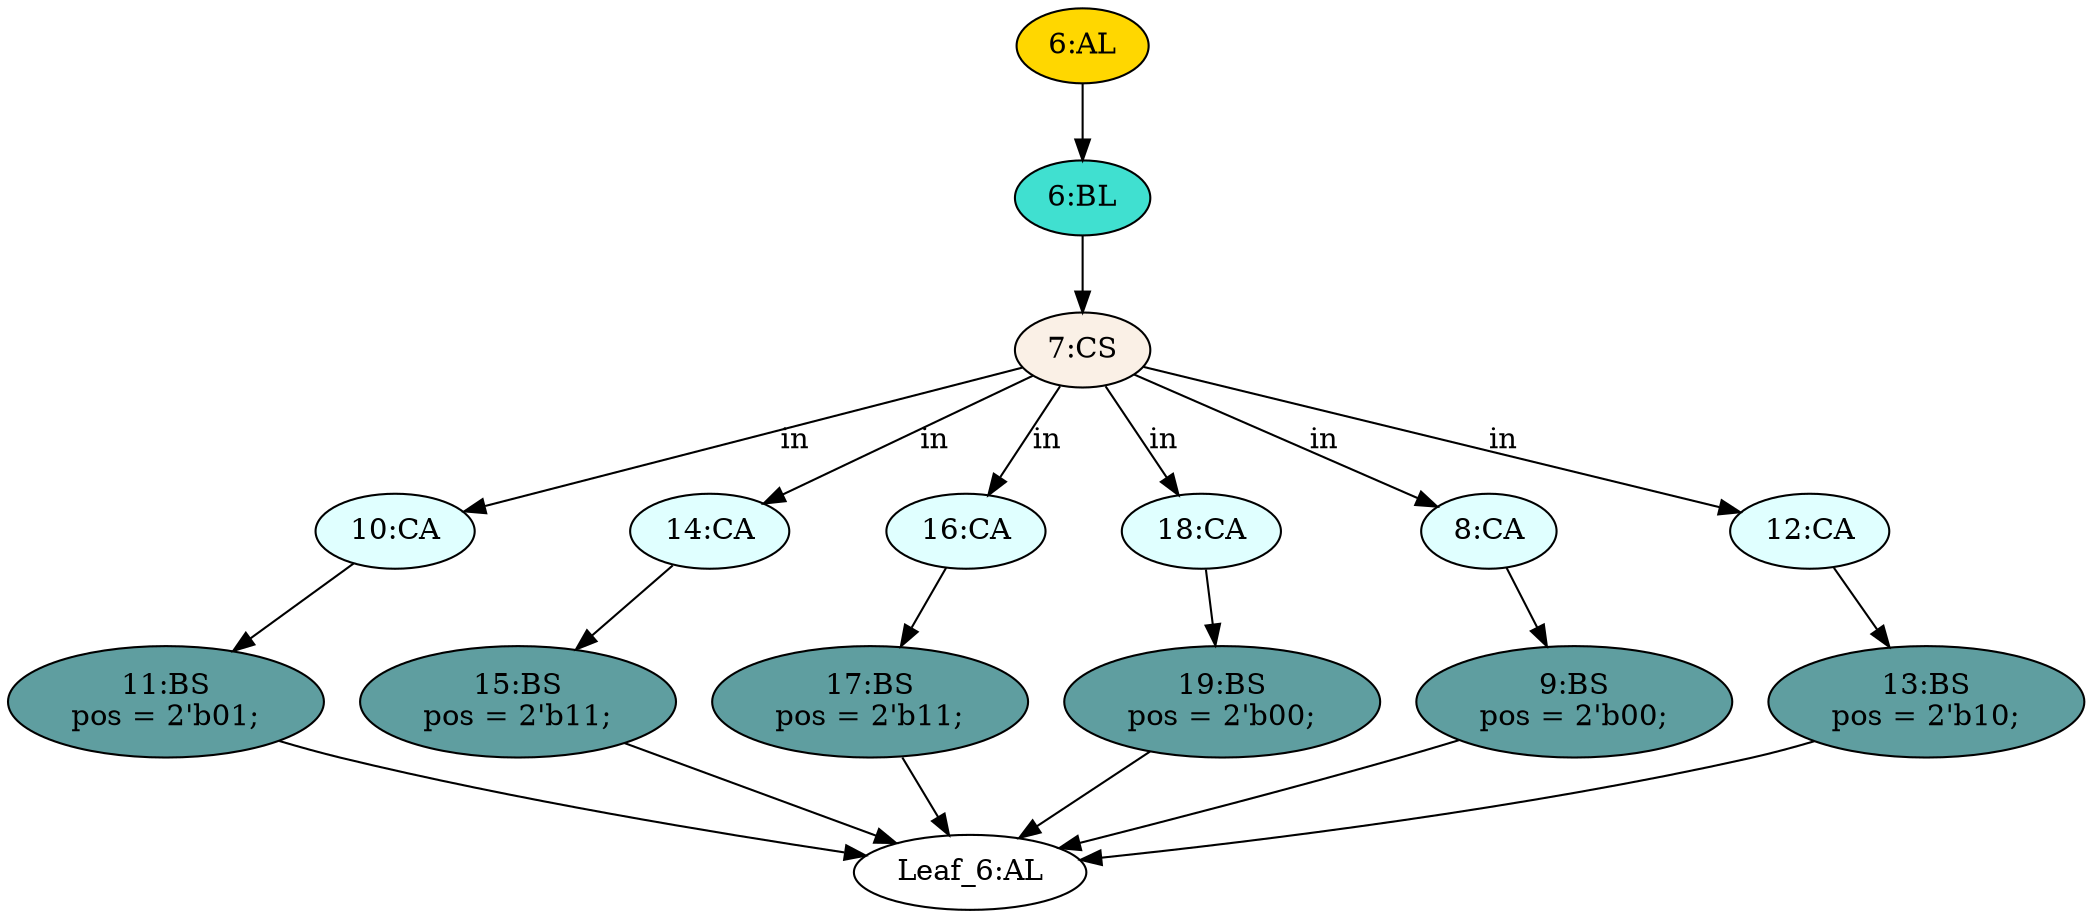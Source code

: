 strict digraph "" {
	node [label="\N"];
	"9:BS"	[ast="<pyverilog.vparser.ast.BlockingSubstitution object at 0x7f3a1a166450>",
		fillcolor=cadetblue,
		label="9:BS
pos = 2'b00;",
		statements="[<pyverilog.vparser.ast.BlockingSubstitution object at 0x7f3a1a166450>]",
		style=filled,
		typ=BlockingSubstitution];
	"Leaf_6:AL"	[def_var="['pos']",
		label="Leaf_6:AL"];
	"9:BS" -> "Leaf_6:AL"	[cond="[]",
		lineno=None];
	"6:BL"	[ast="<pyverilog.vparser.ast.Block object at 0x7f3a19cad350>",
		fillcolor=turquoise,
		label="6:BL",
		statements="[]",
		style=filled,
		typ=Block];
	"7:CS"	[ast="<pyverilog.vparser.ast.CaseStatement object at 0x7f3a1a166b10>",
		fillcolor=linen,
		label="7:CS",
		statements="[]",
		style=filled,
		typ=CaseStatement];
	"6:BL" -> "7:CS"	[cond="[]",
		lineno=None];
	"13:BS"	[ast="<pyverilog.vparser.ast.BlockingSubstitution object at 0x7f3a1a166cd0>",
		fillcolor=cadetblue,
		label="13:BS
pos = 2'b10;",
		statements="[<pyverilog.vparser.ast.BlockingSubstitution object at 0x7f3a1a166cd0>]",
		style=filled,
		typ=BlockingSubstitution];
	"13:BS" -> "Leaf_6:AL"	[cond="[]",
		lineno=None];
	"10:CA"	[ast="<pyverilog.vparser.ast.Case object at 0x7f3a1a166950>",
		fillcolor=lightcyan,
		label="10:CA",
		statements="[]",
		style=filled,
		typ=Case];
	"11:BS"	[ast="<pyverilog.vparser.ast.BlockingSubstitution object at 0x7f3a1a1669d0>",
		fillcolor=cadetblue,
		label="11:BS
pos = 2'b01;",
		statements="[<pyverilog.vparser.ast.BlockingSubstitution object at 0x7f3a1a1669d0>]",
		style=filled,
		typ=BlockingSubstitution];
	"10:CA" -> "11:BS"	[cond="[]",
		lineno=None];
	"7:CS" -> "10:CA"	[cond="['in']",
		label=in,
		lineno=7];
	"14:CA"	[ast="<pyverilog.vparser.ast.Case object at 0x7f3a1a166e50>",
		fillcolor=lightcyan,
		label="14:CA",
		statements="[]",
		style=filled,
		typ=Case];
	"7:CS" -> "14:CA"	[cond="['in']",
		label=in,
		lineno=7];
	"16:CA"	[ast="<pyverilog.vparser.ast.Case object at 0x7f3a19cad090>",
		fillcolor=lightcyan,
		label="16:CA",
		statements="[]",
		style=filled,
		typ=Case];
	"7:CS" -> "16:CA"	[cond="['in']",
		label=in,
		lineno=7];
	"18:CA"	[ast="<pyverilog.vparser.ast.Case object at 0x7f3a19cad150>",
		fillcolor=lightcyan,
		label="18:CA",
		statements="[]",
		style=filled,
		typ=Case];
	"7:CS" -> "18:CA"	[cond="['in']",
		label=in,
		lineno=7];
	"8:CA"	[ast="<pyverilog.vparser.ast.Case object at 0x7f3a1a166bd0>",
		fillcolor=lightcyan,
		label="8:CA",
		statements="[]",
		style=filled,
		typ=Case];
	"7:CS" -> "8:CA"	[cond="['in']",
		label=in,
		lineno=7];
	"12:CA"	[ast="<pyverilog.vparser.ast.Case object at 0x7f3a1a166c50>",
		fillcolor=lightcyan,
		label="12:CA",
		statements="[]",
		style=filled,
		typ=Case];
	"7:CS" -> "12:CA"	[cond="['in']",
		label=in,
		lineno=7];
	"15:BS"	[ast="<pyverilog.vparser.ast.BlockingSubstitution object at 0x7f3a1a166ed0>",
		fillcolor=cadetblue,
		label="15:BS
pos = 2'b11;",
		statements="[<pyverilog.vparser.ast.BlockingSubstitution object at 0x7f3a1a166ed0>]",
		style=filled,
		typ=BlockingSubstitution];
	"14:CA" -> "15:BS"	[cond="[]",
		lineno=None];
	"17:BS"	[ast="<pyverilog.vparser.ast.BlockingSubstitution object at 0x7f3a1a1666d0>",
		fillcolor=cadetblue,
		label="17:BS
pos = 2'b11;",
		statements="[<pyverilog.vparser.ast.BlockingSubstitution object at 0x7f3a1a1666d0>]",
		style=filled,
		typ=BlockingSubstitution];
	"16:CA" -> "17:BS"	[cond="[]",
		lineno=None];
	"19:BS"	[ast="<pyverilog.vparser.ast.BlockingSubstitution object at 0x7f3a1a166810>",
		fillcolor=cadetblue,
		label="19:BS
pos = 2'b00;",
		statements="[<pyverilog.vparser.ast.BlockingSubstitution object at 0x7f3a1a166810>]",
		style=filled,
		typ=BlockingSubstitution];
	"18:CA" -> "19:BS"	[cond="[]",
		lineno=None];
	"6:AL"	[ast="<pyverilog.vparser.ast.Always object at 0x7f3a19cad1d0>",
		clk_sens=False,
		fillcolor=gold,
		label="6:AL",
		sens="['in', 'pos']",
		statements="[]",
		style=filled,
		typ=Always,
		use_var="['in']"];
	"6:AL" -> "6:BL"	[cond="[]",
		lineno=None];
	"11:BS" -> "Leaf_6:AL"	[cond="[]",
		lineno=None];
	"17:BS" -> "Leaf_6:AL"	[cond="[]",
		lineno=None];
	"15:BS" -> "Leaf_6:AL"	[cond="[]",
		lineno=None];
	"8:CA" -> "9:BS"	[cond="[]",
		lineno=None];
	"12:CA" -> "13:BS"	[cond="[]",
		lineno=None];
	"19:BS" -> "Leaf_6:AL"	[cond="[]",
		lineno=None];
}
